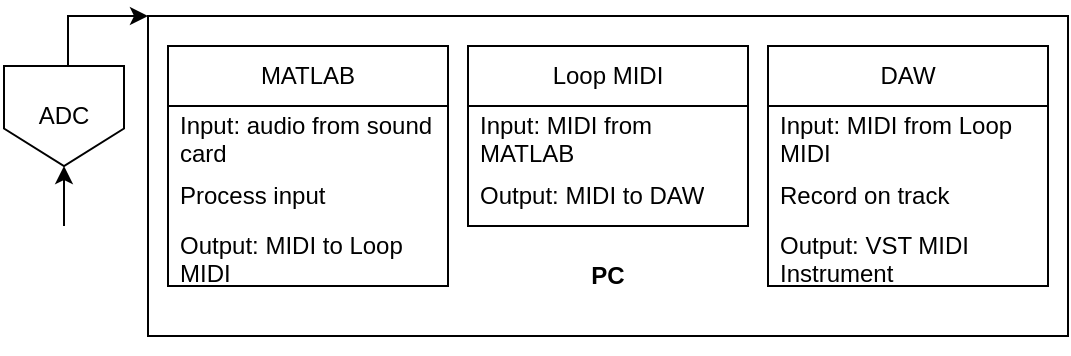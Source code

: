 <mxfile version="22.0.8" type="device">
  <diagram name="Page-1" id="-8_1P9cjDnIw6ypFAKCp">
    <mxGraphModel dx="477" dy="748" grid="1" gridSize="10" guides="1" tooltips="1" connect="1" arrows="1" fold="1" page="1" pageScale="1" pageWidth="850" pageHeight="1100" math="0" shadow="0">
      <root>
        <mxCell id="0" />
        <mxCell id="1" parent="0" />
        <mxCell id="KRf9w00E-QK44y-mg3QI-30" value="" style="edgeStyle=orthogonalEdgeStyle;rounded=0;orthogonalLoop=1;jettySize=auto;html=1;entryX=0;entryY=0;entryDx=0;entryDy=0;" edge="1" parent="1" source="KRf9w00E-QK44y-mg3QI-1" target="KRf9w00E-QK44y-mg3QI-6">
          <mxGeometry relative="1" as="geometry">
            <mxPoint x="80" y="150" as="targetPoint" />
            <Array as="points">
              <mxPoint x="60" y="195" />
            </Array>
          </mxGeometry>
        </mxCell>
        <mxCell id="KRf9w00E-QK44y-mg3QI-1" value="ADC" style="shape=offPageConnector;whiteSpace=wrap;html=1;" vertex="1" parent="1">
          <mxGeometry x="28" y="220" width="60" height="50" as="geometry" />
        </mxCell>
        <mxCell id="KRf9w00E-QK44y-mg3QI-28" value="" style="edgeStyle=orthogonalEdgeStyle;rounded=0;orthogonalLoop=1;jettySize=auto;html=1;" edge="1" parent="1" source="KRf9w00E-QK44y-mg3QI-3" target="KRf9w00E-QK44y-mg3QI-1">
          <mxGeometry relative="1" as="geometry" />
        </mxCell>
        <mxCell id="KRf9w00E-QK44y-mg3QI-3" value="" style="shape=image;html=1;verticalAlign=top;verticalLabelPosition=bottom;labelBackgroundColor=#ffffff;imageAspect=0;aspect=fixed;image=https://cdn0.iconfinder.com/data/icons/icons-unleashed-vol1/128/-guitar.png" vertex="1" parent="1">
          <mxGeometry x="26" y="300" width="64" height="64" as="geometry" />
        </mxCell>
        <mxCell id="KRf9w00E-QK44y-mg3QI-6" value="" style="rounded=0;whiteSpace=wrap;html=1;" vertex="1" parent="1">
          <mxGeometry x="100" y="195" width="460" height="160" as="geometry" />
        </mxCell>
        <mxCell id="KRf9w00E-QK44y-mg3QI-8" value="MATLAB" style="swimlane;fontStyle=0;childLayout=stackLayout;horizontal=1;startSize=30;horizontalStack=0;resizeParent=1;resizeParentMax=0;resizeLast=0;collapsible=1;marginBottom=0;whiteSpace=wrap;html=1;" vertex="1" parent="1">
          <mxGeometry x="110" y="210" width="140" height="120" as="geometry" />
        </mxCell>
        <mxCell id="KRf9w00E-QK44y-mg3QI-12" value="Input: audio from sound card" style="text;strokeColor=none;fillColor=none;align=left;verticalAlign=middle;spacingLeft=4;spacingRight=4;overflow=hidden;points=[[0,0.5],[1,0.5]];portConstraint=eastwest;rotatable=0;whiteSpace=wrap;html=1;" vertex="1" parent="KRf9w00E-QK44y-mg3QI-8">
          <mxGeometry y="30" width="140" height="30" as="geometry" />
        </mxCell>
        <mxCell id="KRf9w00E-QK44y-mg3QI-10" value="Process input" style="text;strokeColor=none;fillColor=none;align=left;verticalAlign=middle;spacingLeft=4;spacingRight=4;overflow=hidden;points=[[0,0.5],[1,0.5]];portConstraint=eastwest;rotatable=0;whiteSpace=wrap;html=1;" vertex="1" parent="KRf9w00E-QK44y-mg3QI-8">
          <mxGeometry y="60" width="140" height="30" as="geometry" />
        </mxCell>
        <mxCell id="KRf9w00E-QK44y-mg3QI-11" value="Output: MIDI to Loop MIDI" style="text;strokeColor=none;fillColor=none;align=left;verticalAlign=middle;spacingLeft=4;spacingRight=4;overflow=hidden;points=[[0,0.5],[1,0.5]];portConstraint=eastwest;rotatable=0;whiteSpace=wrap;html=1;" vertex="1" parent="KRf9w00E-QK44y-mg3QI-8">
          <mxGeometry y="90" width="140" height="30" as="geometry" />
        </mxCell>
        <mxCell id="KRf9w00E-QK44y-mg3QI-15" value="Loop MIDI" style="swimlane;fontStyle=0;childLayout=stackLayout;horizontal=1;startSize=30;horizontalStack=0;resizeParent=1;resizeParentMax=0;resizeLast=0;collapsible=1;marginBottom=0;whiteSpace=wrap;html=1;" vertex="1" parent="1">
          <mxGeometry x="260" y="210" width="140" height="90" as="geometry" />
        </mxCell>
        <mxCell id="KRf9w00E-QK44y-mg3QI-16" value="Input: MIDI from MATLAB" style="text;strokeColor=none;fillColor=none;align=left;verticalAlign=middle;spacingLeft=4;spacingRight=4;overflow=hidden;points=[[0,0.5],[1,0.5]];portConstraint=eastwest;rotatable=0;whiteSpace=wrap;html=1;" vertex="1" parent="KRf9w00E-QK44y-mg3QI-15">
          <mxGeometry y="30" width="140" height="30" as="geometry" />
        </mxCell>
        <mxCell id="KRf9w00E-QK44y-mg3QI-17" value="Output: MIDI to DAW" style="text;strokeColor=none;fillColor=none;align=left;verticalAlign=middle;spacingLeft=4;spacingRight=4;overflow=hidden;points=[[0,0.5],[1,0.5]];portConstraint=eastwest;rotatable=0;whiteSpace=wrap;html=1;" vertex="1" parent="KRf9w00E-QK44y-mg3QI-15">
          <mxGeometry y="60" width="140" height="30" as="geometry" />
        </mxCell>
        <mxCell id="KRf9w00E-QK44y-mg3QI-22" value="DAW" style="swimlane;fontStyle=0;childLayout=stackLayout;horizontal=1;startSize=30;horizontalStack=0;resizeParent=1;resizeParentMax=0;resizeLast=0;collapsible=1;marginBottom=0;whiteSpace=wrap;html=1;" vertex="1" parent="1">
          <mxGeometry x="410" y="210" width="140" height="120" as="geometry" />
        </mxCell>
        <mxCell id="KRf9w00E-QK44y-mg3QI-23" value="Input: MIDI from Loop MIDI" style="text;strokeColor=none;fillColor=none;align=left;verticalAlign=middle;spacingLeft=4;spacingRight=4;overflow=hidden;points=[[0,0.5],[1,0.5]];portConstraint=eastwest;rotatable=0;whiteSpace=wrap;html=1;" vertex="1" parent="KRf9w00E-QK44y-mg3QI-22">
          <mxGeometry y="30" width="140" height="30" as="geometry" />
        </mxCell>
        <mxCell id="KRf9w00E-QK44y-mg3QI-24" value="Record on track" style="text;strokeColor=none;fillColor=none;align=left;verticalAlign=middle;spacingLeft=4;spacingRight=4;overflow=hidden;points=[[0,0.5],[1,0.5]];portConstraint=eastwest;rotatable=0;whiteSpace=wrap;html=1;" vertex="1" parent="KRf9w00E-QK44y-mg3QI-22">
          <mxGeometry y="60" width="140" height="30" as="geometry" />
        </mxCell>
        <mxCell id="KRf9w00E-QK44y-mg3QI-25" value="Output: VST MIDI Instrument" style="text;strokeColor=none;fillColor=none;align=left;verticalAlign=middle;spacingLeft=4;spacingRight=4;overflow=hidden;points=[[0,0.5],[1,0.5]];portConstraint=eastwest;rotatable=0;whiteSpace=wrap;html=1;" vertex="1" parent="KRf9w00E-QK44y-mg3QI-22">
          <mxGeometry y="90" width="140" height="30" as="geometry" />
        </mxCell>
        <mxCell id="KRf9w00E-QK44y-mg3QI-31" value="&lt;b&gt;PC&lt;/b&gt;" style="text;html=1;strokeColor=none;fillColor=none;align=center;verticalAlign=middle;whiteSpace=wrap;rounded=0;" vertex="1" parent="1">
          <mxGeometry x="300" y="310" width="60" height="30" as="geometry" />
        </mxCell>
      </root>
    </mxGraphModel>
  </diagram>
</mxfile>
